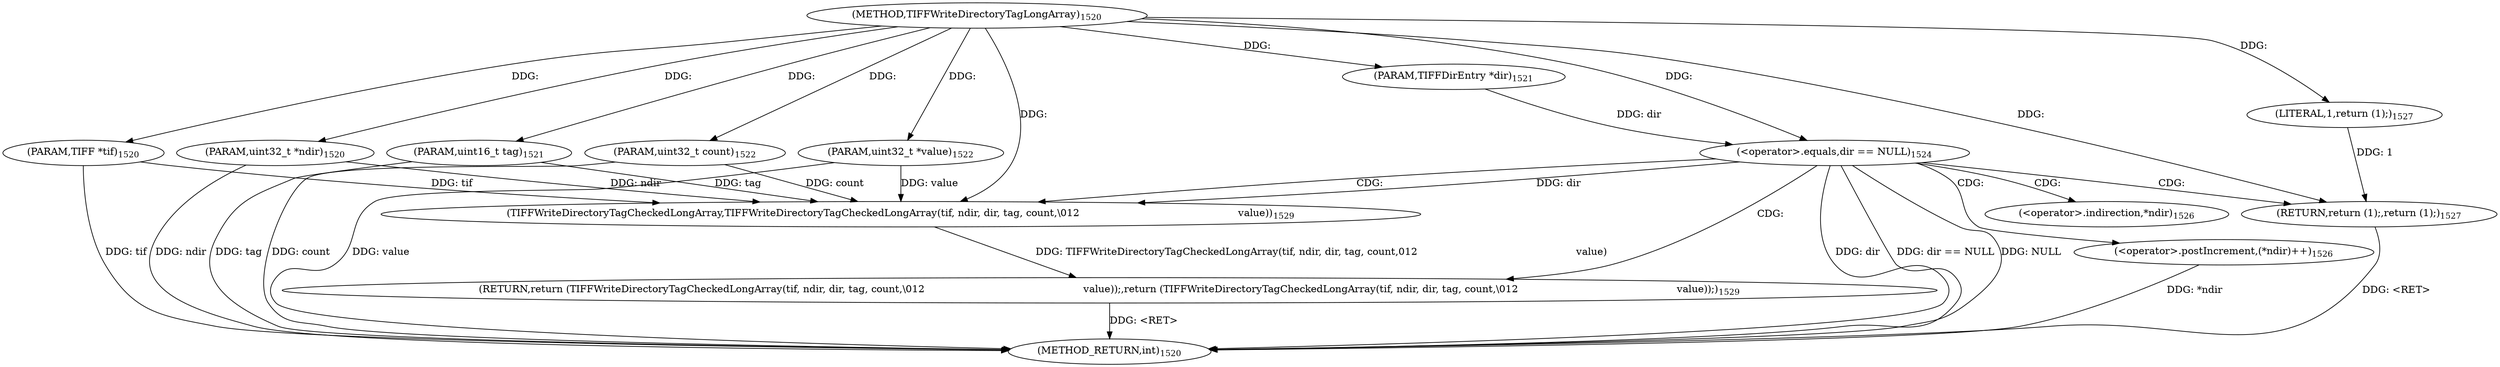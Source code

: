 digraph "TIFFWriteDirectoryTagLongArray" {  
"68201" [label = <(METHOD,TIFFWriteDirectoryTagLongArray)<SUB>1520</SUB>> ]
"68227" [label = <(METHOD_RETURN,int)<SUB>1520</SUB>> ]
"68202" [label = <(PARAM,TIFF *tif)<SUB>1520</SUB>> ]
"68203" [label = <(PARAM,uint32_t *ndir)<SUB>1520</SUB>> ]
"68204" [label = <(PARAM,TIFFDirEntry *dir)<SUB>1521</SUB>> ]
"68205" [label = <(PARAM,uint16_t tag)<SUB>1521</SUB>> ]
"68206" [label = <(PARAM,uint32_t count)<SUB>1522</SUB>> ]
"68207" [label = <(PARAM,uint32_t *value)<SUB>1522</SUB>> ]
"68219" [label = <(RETURN,return (TIFFWriteDirectoryTagCheckedLongArray(tif, ndir, dir, tag, count,\012                                                  value));,return (TIFFWriteDirectoryTagCheckedLongArray(tif, ndir, dir, tag, count,\012                                                  value));)<SUB>1529</SUB>> ]
"68210" [label = <(&lt;operator&gt;.equals,dir == NULL)<SUB>1524</SUB>> ]
"68220" [label = <(TIFFWriteDirectoryTagCheckedLongArray,TIFFWriteDirectoryTagCheckedLongArray(tif, ndir, dir, tag, count,\012                                                  value))<SUB>1529</SUB>> ]
"68214" [label = <(&lt;operator&gt;.postIncrement,(*ndir)++)<SUB>1526</SUB>> ]
"68217" [label = <(RETURN,return (1);,return (1);)<SUB>1527</SUB>> ]
"68218" [label = <(LITERAL,1,return (1);)<SUB>1527</SUB>> ]
"68215" [label = <(&lt;operator&gt;.indirection,*ndir)<SUB>1526</SUB>> ]
  "68217" -> "68227"  [ label = "DDG: &lt;RET&gt;"] 
  "68219" -> "68227"  [ label = "DDG: &lt;RET&gt;"] 
  "68202" -> "68227"  [ label = "DDG: tif"] 
  "68203" -> "68227"  [ label = "DDG: ndir"] 
  "68205" -> "68227"  [ label = "DDG: tag"] 
  "68206" -> "68227"  [ label = "DDG: count"] 
  "68207" -> "68227"  [ label = "DDG: value"] 
  "68210" -> "68227"  [ label = "DDG: dir"] 
  "68210" -> "68227"  [ label = "DDG: dir == NULL"] 
  "68214" -> "68227"  [ label = "DDG: *ndir"] 
  "68210" -> "68227"  [ label = "DDG: NULL"] 
  "68201" -> "68202"  [ label = "DDG: "] 
  "68201" -> "68203"  [ label = "DDG: "] 
  "68201" -> "68204"  [ label = "DDG: "] 
  "68201" -> "68205"  [ label = "DDG: "] 
  "68201" -> "68206"  [ label = "DDG: "] 
  "68201" -> "68207"  [ label = "DDG: "] 
  "68220" -> "68219"  [ label = "DDG: TIFFWriteDirectoryTagCheckedLongArray(tif, ndir, dir, tag, count,\012                                                  value)"] 
  "68204" -> "68210"  [ label = "DDG: dir"] 
  "68201" -> "68210"  [ label = "DDG: "] 
  "68218" -> "68217"  [ label = "DDG: 1"] 
  "68201" -> "68217"  [ label = "DDG: "] 
  "68202" -> "68220"  [ label = "DDG: tif"] 
  "68201" -> "68220"  [ label = "DDG: "] 
  "68203" -> "68220"  [ label = "DDG: ndir"] 
  "68210" -> "68220"  [ label = "DDG: dir"] 
  "68205" -> "68220"  [ label = "DDG: tag"] 
  "68206" -> "68220"  [ label = "DDG: count"] 
  "68207" -> "68220"  [ label = "DDG: value"] 
  "68201" -> "68218"  [ label = "DDG: "] 
  "68210" -> "68220"  [ label = "CDG: "] 
  "68210" -> "68219"  [ label = "CDG: "] 
  "68210" -> "68217"  [ label = "CDG: "] 
  "68210" -> "68215"  [ label = "CDG: "] 
  "68210" -> "68214"  [ label = "CDG: "] 
}
